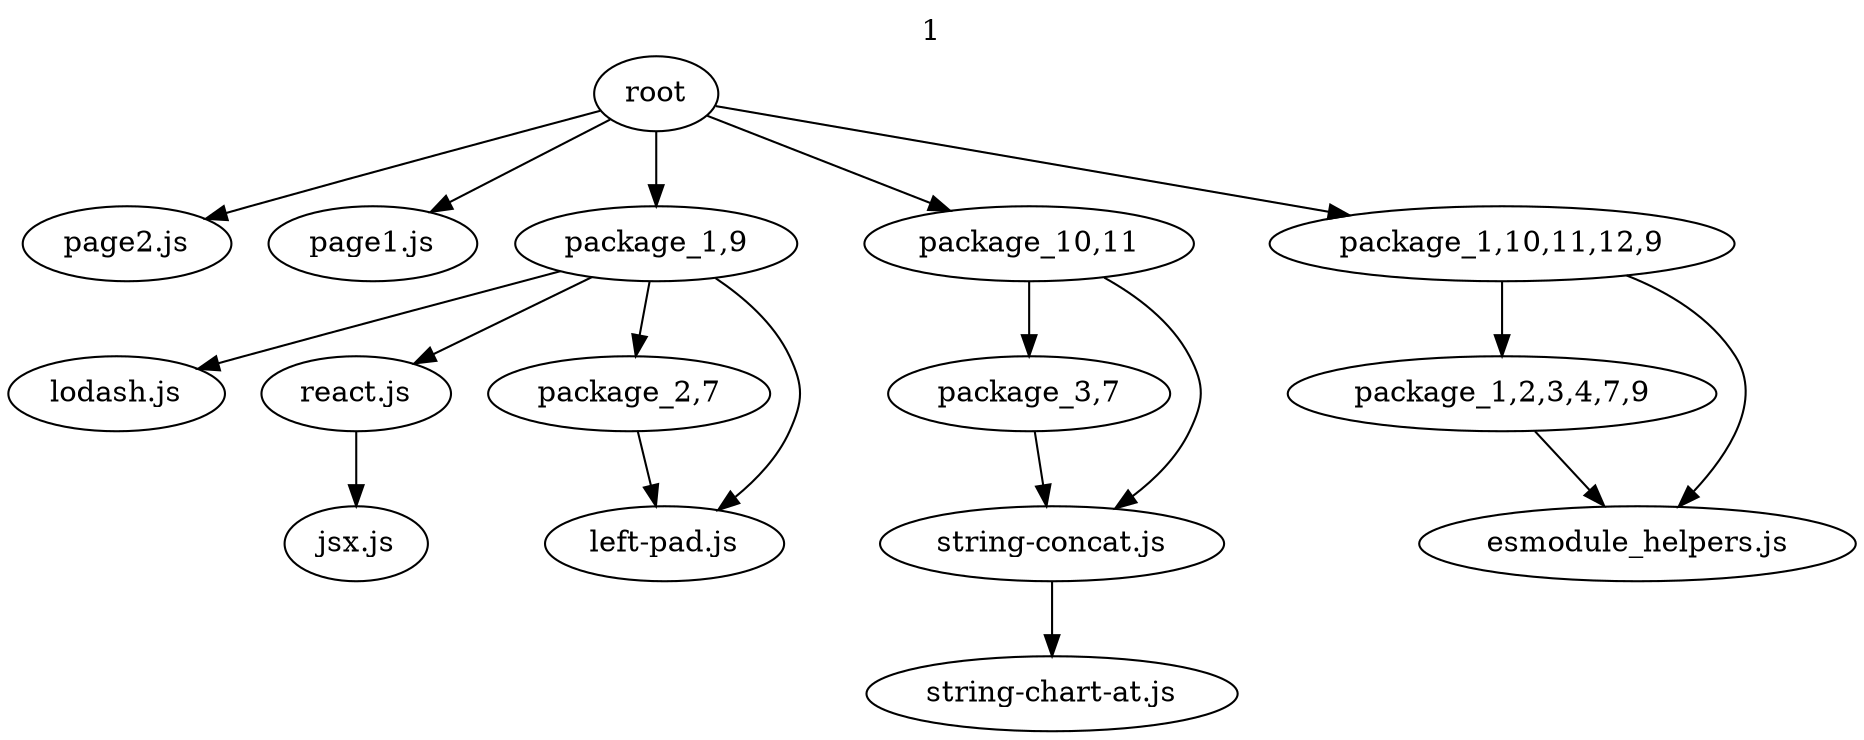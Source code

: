 digraph merged {
  labelloc="t";
  label="1";
  layout="dot";

  "root";
  "page2.js";
  "page1.js";
  "package_1,9";
  "lodash.js";
  "react.js";
  "jsx.js";
  "package_2,7";
  "left-pad.js";
  "package_10,11";
  "package_3,7";
  "string-concat.js";
  "string-chart-at.js";
  "package_1,10,11,12,9";
  "package_1,2,3,4,7,9";
  "esmodule_helpers.js";

  "root" -> "page2.js";
  "root" -> "page1.js";
  "root" -> "package_1,9";
  "root" -> "package_10,11";
  "root" -> "package_1,10,11,12,9";
  "package_1,9" -> "lodash.js";
  "package_1,9" -> "react.js";
  "package_1,9" -> "package_2,7";
  "package_1,9" -> "left-pad.js";
  "react.js" -> "jsx.js";
  "package_2,7" -> "left-pad.js";
  "package_10,11" -> "package_3,7";
  "package_10,11" -> "string-concat.js";
  "package_3,7" -> "string-concat.js";
  "string-concat.js" -> "string-chart-at.js";
  "package_1,10,11,12,9" -> "package_1,2,3,4,7,9";
  "package_1,10,11,12,9" -> "esmodule_helpers.js";
  "package_1,2,3,4,7,9" -> "esmodule_helpers.js";
}
